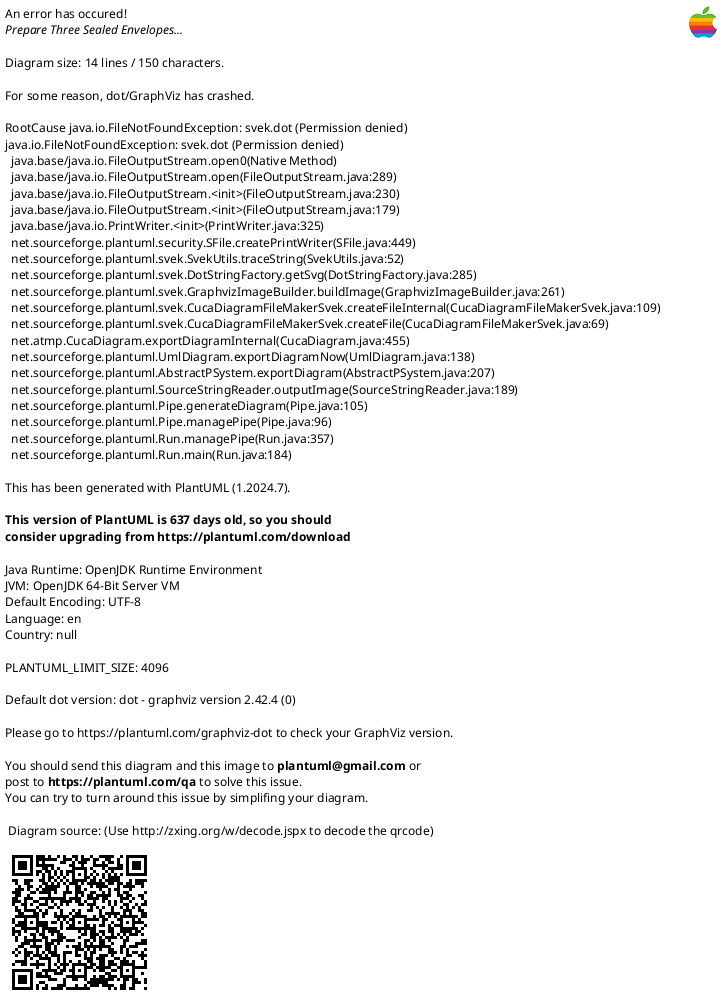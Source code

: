 {
  "sha1": "c5yhpzcqtqe0lkcokdxu0fq45w7pv3y",
  "insertion": {
    "when": "2024-06-01T09:03:00.917Z",
    "user": "plantuml@gmail.com"
  }
}
@startuml
!pragma svek_trace on
rectangle testport1 {
portout p1out
port p2
}

rectangle testport2 {
portin q1in
port q3
}
p1out--q1in
p2--q3
@enduml
